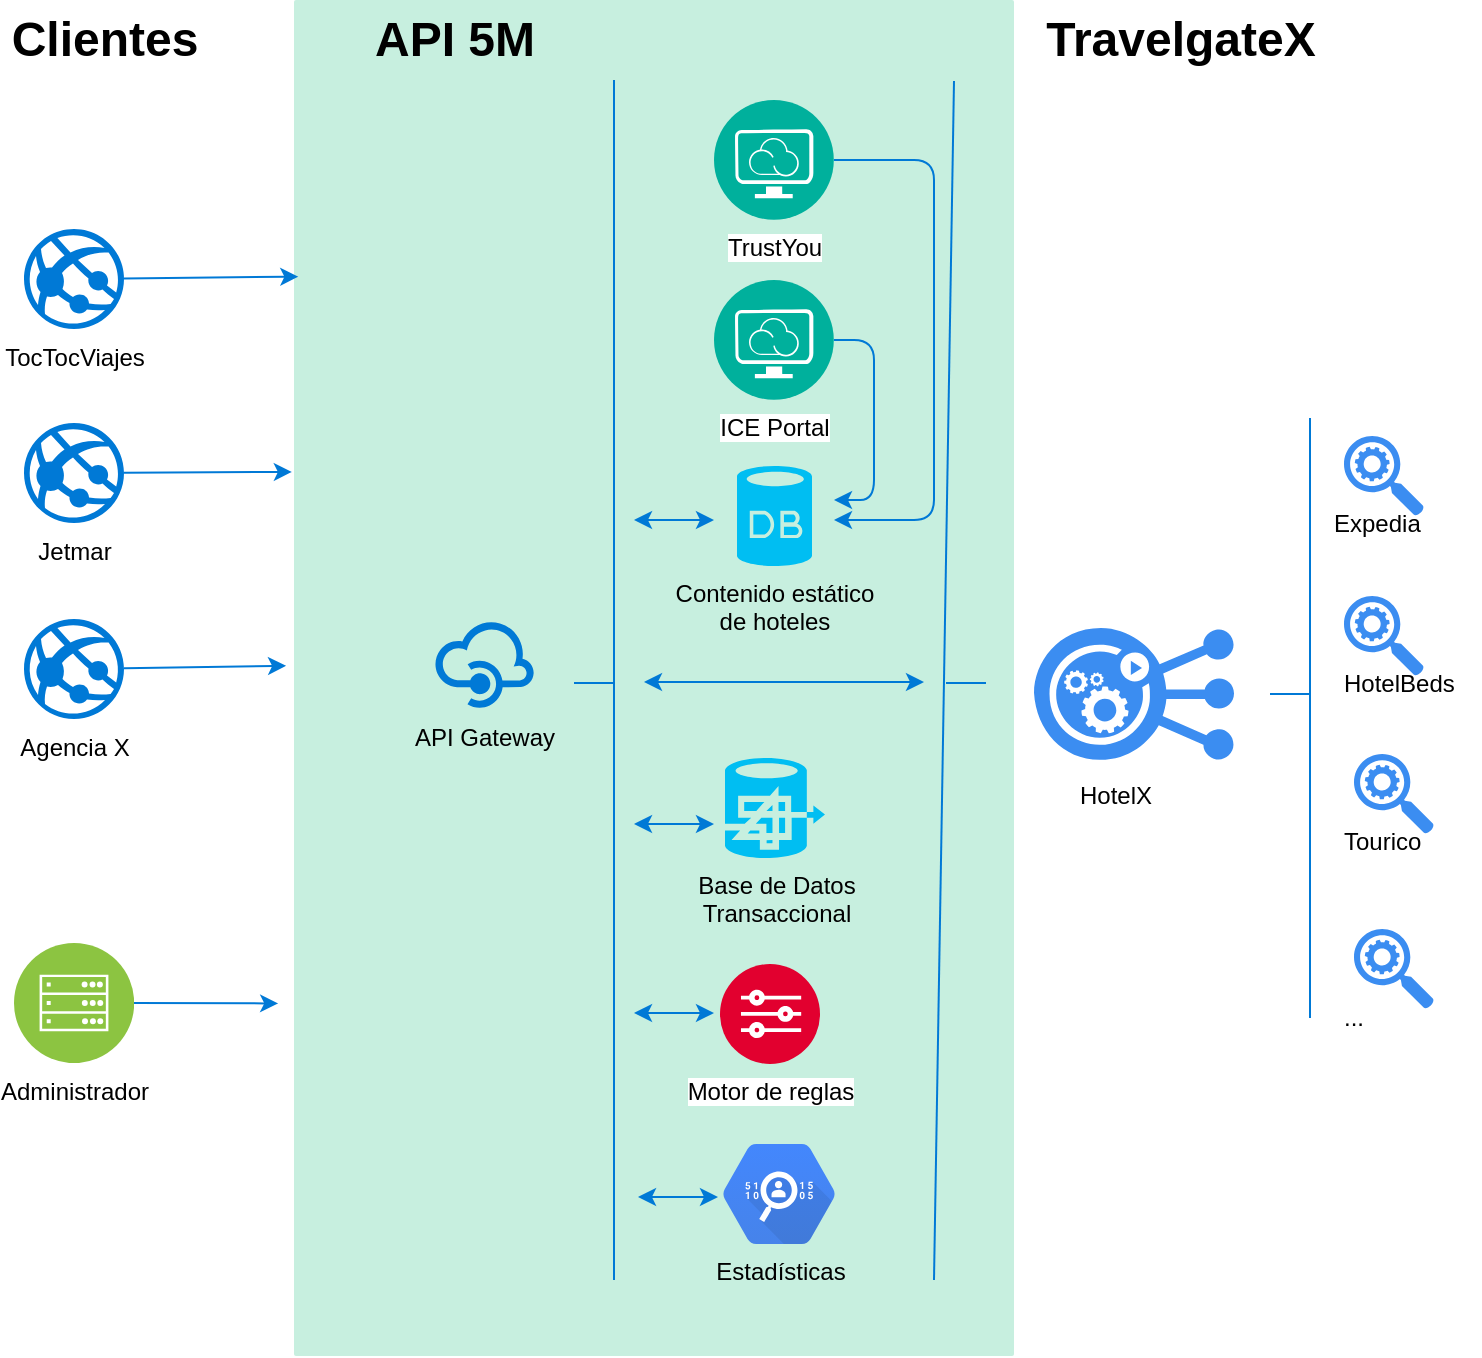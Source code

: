 <mxfile version="10.6.1" type="github"><diagram id="f106602c-feb2-e66a-4537-3a34d633f6aa" name="Page-1"><mxGraphModel dx="1634" dy="715" grid="1" gridSize="10" guides="1" tooltips="1" connect="1" arrows="1" fold="1" page="1" pageScale="1" pageWidth="1169" pageHeight="827" background="#ffffff" math="0" shadow="0"><root><mxCell id="0"/><mxCell id="1" parent="0"/><mxCell id="5MtIr2wGl5e16cq12a3O-454" value="" style="points=[[0,0,0],[0.25,0,0],[0.5,0,0],[0.75,0,0],[1,0,0],[1,0.25,0],[1,0.5,0],[1,0.75,0],[1,1,0],[0.75,1,0],[0.5,1,0],[0.25,1,0],[0,1,0],[0,0.75,0],[0,0.5,0],[0,0.25,0]];rounded=1;absoluteArcSize=1;arcSize=2;html=1;strokeColor=none;gradientColor=none;shadow=0;dashed=0;fontSize=12;fontColor=#9E9E9E;align=left;verticalAlign=top;spacing=10;spacingTop=-4;fillColor=#C7EFDF;" vertex="1" parent="1"><mxGeometry x="200" y="80" width="360" height="678" as="geometry"/></mxCell><mxCell id="5MtIr2wGl5e16cq12a3O-458" style="edgeStyle=none;orthogonalLoop=1;jettySize=auto;html=1;strokeColor=#0079D6;entryX=0.006;entryY=0.204;entryDx=0;entryDy=0;entryPerimeter=0;" edge="1" parent="1" source="5MtIr2wGl5e16cq12a3O-398" target="5MtIr2wGl5e16cq12a3O-454"><mxGeometry relative="1" as="geometry"><mxPoint x="190" y="219.5" as="targetPoint"/></mxGeometry></mxCell><mxCell id="5MtIr2wGl5e16cq12a3O-398" value="TocTocViajes&lt;br&gt;&lt;br&gt;" style="shadow=0;dashed=0;html=1;strokeColor=none;fillColor=#0079D6;labelPosition=center;verticalLabelPosition=bottom;verticalAlign=top;align=center;shape=mxgraph.azure.azure_website;" vertex="1" parent="1"><mxGeometry x="65" y="194.5" width="50" height="50" as="geometry"/></mxCell><mxCell id="5MtIr2wGl5e16cq12a3O-460" style="edgeStyle=none;orthogonalLoop=1;jettySize=auto;html=1;entryX=-0.011;entryY=0.491;entryDx=0;entryDy=0;entryPerimeter=0;strokeColor=#0079D6;" edge="1" parent="1" source="5MtIr2wGl5e16cq12a3O-399" target="5MtIr2wGl5e16cq12a3O-454"><mxGeometry relative="1" as="geometry"/></mxCell><mxCell id="5MtIr2wGl5e16cq12a3O-399" value="Agencia X&lt;br&gt;" style="shadow=0;dashed=0;html=1;strokeColor=none;fillColor=#0079D6;labelPosition=center;verticalLabelPosition=bottom;verticalAlign=top;align=center;shape=mxgraph.azure.azure_website;" vertex="1" parent="1"><mxGeometry x="65" y="389.5" width="50" height="50" as="geometry"/></mxCell><mxCell id="5MtIr2wGl5e16cq12a3O-461" style="edgeStyle=none;orthogonalLoop=1;jettySize=auto;html=1;entryX=-0.022;entryY=0.74;entryDx=0;entryDy=0;entryPerimeter=0;strokeColor=#0079D6;" edge="1" parent="1" source="5MtIr2wGl5e16cq12a3O-401" target="5MtIr2wGl5e16cq12a3O-454"><mxGeometry relative="1" as="geometry"/></mxCell><mxCell id="5MtIr2wGl5e16cq12a3O-401" value="Administrador&lt;br&gt;" style="aspect=fixed;perimeter=ellipsePerimeter;html=1;align=center;shadow=0;dashed=0;image;image=img/lib/ibm/infrastructure/mobile_backend.svg;" vertex="1" parent="1"><mxGeometry x="60" y="551.5" width="60" height="60" as="geometry"/></mxCell><mxCell id="5MtIr2wGl5e16cq12a3O-459" style="edgeStyle=none;orthogonalLoop=1;jettySize=auto;html=1;entryX=-0.003;entryY=0.348;entryDx=0;entryDy=0;entryPerimeter=0;strokeColor=#0079D6;" edge="1" parent="1" source="5MtIr2wGl5e16cq12a3O-402" target="5MtIr2wGl5e16cq12a3O-454"><mxGeometry relative="1" as="geometry"/></mxCell><mxCell id="5MtIr2wGl5e16cq12a3O-402" value="Jetmar&lt;br&gt;" style="shadow=0;dashed=0;html=1;strokeColor=none;fillColor=#0079D6;labelPosition=center;verticalLabelPosition=bottom;verticalAlign=top;align=center;shape=mxgraph.azure.azure_website;" vertex="1" parent="1"><mxGeometry x="65" y="291.5" width="50" height="50" as="geometry"/></mxCell><mxCell id="5MtIr2wGl5e16cq12a3O-405" value="API 5M" style="text;strokeColor=none;fillColor=none;html=1;fontSize=24;fontStyle=1;verticalAlign=middle;align=center;" vertex="1" parent="1"><mxGeometry x="230" y="80" width="100" height="40" as="geometry"/></mxCell><mxCell id="5MtIr2wGl5e16cq12a3O-430" style="edgeStyle=none;orthogonalLoop=1;jettySize=auto;html=1;strokeColor=#0079D6;border=5;" edge="1" parent="1" source="5MtIr2wGl5e16cq12a3O-415"><mxGeometry relative="1" as="geometry"><mxPoint x="470" y="340" as="targetPoint"/><Array as="points"><mxPoint x="520" y="160"/><mxPoint x="520" y="340"/></Array></mxGeometry></mxCell><mxCell id="5MtIr2wGl5e16cq12a3O-415" value="TrustYou" style="aspect=fixed;perimeter=ellipsePerimeter;html=1;align=center;shadow=0;dashed=0;image;image=img/lib/ibm/management/provider_cloud_portal_service.svg;" vertex="1" parent="1"><mxGeometry x="410" y="130" width="60" height="60" as="geometry"/></mxCell><mxCell id="5MtIr2wGl5e16cq12a3O-428" style="edgeStyle=orthogonalEdgeStyle;orthogonalLoop=1;jettySize=auto;html=1;strokeColor=#0079D6;" edge="1" parent="1" source="5MtIr2wGl5e16cq12a3O-408"><mxGeometry relative="1" as="geometry"><mxPoint x="470" y="330" as="targetPoint"/><Array as="points"><mxPoint x="490" y="250"/></Array></mxGeometry></mxCell><mxCell id="5MtIr2wGl5e16cq12a3O-416" value="Base de Datos&lt;br&gt;Transaccional" style="verticalLabelPosition=bottom;html=1;verticalAlign=top;align=center;strokeColor=none;fillColor=#00BEF2;shape=mxgraph.azure.hdinsight;" vertex="1" parent="1"><mxGeometry x="415.5" y="459" width="50" height="50" as="geometry"/></mxCell><mxCell id="5MtIr2wGl5e16cq12a3O-417" value="Contenido estático&lt;br&gt;de hoteles" style="verticalLabelPosition=bottom;html=1;verticalAlign=top;align=center;strokeColor=none;fillColor=#00BEF2;shape=mxgraph.azure.database;" vertex="1" parent="1"><mxGeometry x="421.5" y="313" width="37.5" height="50" as="geometry"/></mxCell><mxCell id="5MtIr2wGl5e16cq12a3O-418" value="Motor de reglas" style="aspect=fixed;perimeter=ellipsePerimeter;html=1;align=center;shadow=0;dashed=0;image;image=img/lib/ibm/vpc/SecurityGroupRules.svg;" vertex="1" parent="1"><mxGeometry x="413" y="562" width="50" height="50" as="geometry"/></mxCell><mxCell id="5MtIr2wGl5e16cq12a3O-420" value="Clientes" style="text;strokeColor=none;fillColor=none;html=1;fontSize=24;fontStyle=1;verticalAlign=middle;align=center;" vertex="1" parent="1"><mxGeometry x="55" y="80" width="100" height="40" as="geometry"/></mxCell><mxCell id="5MtIr2wGl5e16cq12a3O-422" value="Estadísticas" style="shape=mxgraph.gcp.identity_and_security.cloud_data_loss_prevention_api;html=1;fillColor=#4387FD;gradientColor=#4683EA;strokeColor=none;verticalLabelPosition=bottom;verticalAlign=top;align=center;" vertex="1" parent="1"><mxGeometry x="414.5" y="652" width="56" height="50" as="geometry"/></mxCell><mxCell id="5MtIr2wGl5e16cq12a3O-423" value="API Gateway" style="shadow=0;dashed=0;html=1;strokeColor=none;labelPosition=center;verticalLabelPosition=bottom;verticalAlign=top;align=center;shape=mxgraph.mscae.cloud.api_management;fillColor=#0079D6;" vertex="1" parent="1"><mxGeometry x="270" y="389.5" width="50" height="45" as="geometry"/></mxCell><mxCell id="5MtIr2wGl5e16cq12a3O-429" value="" style="endArrow=none;html=1;strokeColor=#0079D6;" edge="1" parent="1"><mxGeometry width="50" height="50" relative="1" as="geometry"><mxPoint x="360" y="720" as="sourcePoint"/><mxPoint x="360" y="120" as="targetPoint"/></mxGeometry></mxCell><mxCell id="5MtIr2wGl5e16cq12a3O-431" value="" style="endArrow=classic;startArrow=classic;html=1;strokeColor=#0079D6;" edge="1" parent="1"><mxGeometry width="50" height="50" relative="1" as="geometry"><mxPoint x="370" y="340" as="sourcePoint"/><mxPoint x="410" y="340" as="targetPoint"/></mxGeometry></mxCell><mxCell id="5MtIr2wGl5e16cq12a3O-432" value="" style="endArrow=none;html=1;strokeColor=#0079D6;" edge="1" parent="1"><mxGeometry width="50" height="50" relative="1" as="geometry"><mxPoint x="340" y="421.5" as="sourcePoint"/><mxPoint x="360" y="421.5" as="targetPoint"/></mxGeometry></mxCell><mxCell id="5MtIr2wGl5e16cq12a3O-433" value="" style="endArrow=classic;startArrow=classic;html=1;strokeColor=#0079D6;" edge="1" parent="1"><mxGeometry width="50" height="50" relative="1" as="geometry"><mxPoint x="370.0" y="492.0" as="sourcePoint"/><mxPoint x="410.0" y="492.0" as="targetPoint"/></mxGeometry></mxCell><mxCell id="5MtIr2wGl5e16cq12a3O-434" value="" style="endArrow=classic;startArrow=classic;html=1;strokeColor=#0079D6;" edge="1" parent="1"><mxGeometry width="50" height="50" relative="1" as="geometry"><mxPoint x="370.0" y="586.5" as="sourcePoint"/><mxPoint x="410.0" y="586.5" as="targetPoint"/></mxGeometry></mxCell><mxCell id="5MtIr2wGl5e16cq12a3O-435" value="" style="html=1;aspect=fixed;strokeColor=none;shadow=0;align=center;verticalAlign=top;fillColor=#3B8DF1;shape=mxgraph.gcp2.replication_controller_3" vertex="1" parent="1"><mxGeometry x="570" y="394" width="100" height="66" as="geometry"/></mxCell><mxCell id="5MtIr2wGl5e16cq12a3O-438" value="" style="endArrow=none;html=1;strokeColor=#0079D6;" edge="1" parent="1"><mxGeometry width="50" height="50" relative="1" as="geometry"><mxPoint x="520" y="720" as="sourcePoint"/><mxPoint x="530.0" y="120.5" as="targetPoint"/></mxGeometry></mxCell><mxCell id="5MtIr2wGl5e16cq12a3O-439" value="" style="endArrow=none;html=1;strokeColor=#0079D6;" edge="1" parent="1"><mxGeometry width="50" height="50" relative="1" as="geometry"><mxPoint x="526" y="421.5" as="sourcePoint"/><mxPoint x="546.0" y="421.5" as="targetPoint"/></mxGeometry></mxCell><mxCell id="5MtIr2wGl5e16cq12a3O-440" value="TravelgateX" style="text;strokeColor=none;fillColor=none;html=1;fontSize=24;fontStyle=1;verticalAlign=middle;align=center;" vertex="1" parent="1"><mxGeometry x="593" y="80" width="100" height="40" as="geometry"/></mxCell><mxCell id="5MtIr2wGl5e16cq12a3O-442" value="" style="html=1;aspect=fixed;strokeColor=none;shadow=0;align=center;verticalAlign=top;fillColor=#3B8DF1;shape=mxgraph.gcp2.search_api" vertex="1" parent="1"><mxGeometry x="725" y="298" width="40" height="40" as="geometry"/></mxCell><mxCell id="5MtIr2wGl5e16cq12a3O-444" value="Expedia" style="text;html=1;resizable=0;points=[];autosize=1;align=left;verticalAlign=top;spacingTop=-4;" vertex="1" parent="1"><mxGeometry x="718" y="332" width="60" height="20" as="geometry"/></mxCell><mxCell id="5MtIr2wGl5e16cq12a3O-445" value="" style="html=1;aspect=fixed;strokeColor=none;shadow=0;align=center;verticalAlign=top;fillColor=#3B8DF1;shape=mxgraph.gcp2.search_api" vertex="1" parent="1"><mxGeometry x="725" y="378" width="40" height="40" as="geometry"/></mxCell><mxCell id="5MtIr2wGl5e16cq12a3O-446" value="HotelBeds&lt;br&gt;" style="text;html=1;resizable=0;points=[];autosize=1;align=left;verticalAlign=top;spacingTop=-4;" vertex="1" parent="1"><mxGeometry x="723" y="412" width="70" height="20" as="geometry"/></mxCell><mxCell id="5MtIr2wGl5e16cq12a3O-447" value="" style="html=1;aspect=fixed;strokeColor=none;shadow=0;align=center;verticalAlign=top;fillColor=#3B8DF1;shape=mxgraph.gcp2.search_api" vertex="1" parent="1"><mxGeometry x="730" y="457" width="40" height="40" as="geometry"/></mxCell><mxCell id="5MtIr2wGl5e16cq12a3O-448" value="Tourico" style="text;html=1;resizable=0;points=[];autosize=1;align=left;verticalAlign=top;spacingTop=-4;" vertex="1" parent="1"><mxGeometry x="723" y="491" width="50" height="20" as="geometry"/></mxCell><mxCell id="5MtIr2wGl5e16cq12a3O-449" value="" style="html=1;aspect=fixed;strokeColor=none;shadow=0;align=center;verticalAlign=top;fillColor=#3B8DF1;shape=mxgraph.gcp2.search_api" vertex="1" parent="1"><mxGeometry x="730" y="544.5" width="40" height="40" as="geometry"/></mxCell><mxCell id="5MtIr2wGl5e16cq12a3O-450" value="..." style="text;html=1;resizable=0;points=[];autosize=1;align=left;verticalAlign=top;spacingTop=-4;" vertex="1" parent="1"><mxGeometry x="723" y="578.5" width="30" height="20" as="geometry"/></mxCell><mxCell id="5MtIr2wGl5e16cq12a3O-451" value="" style="endArrow=none;html=1;strokeColor=#0079D6;" edge="1" parent="1"><mxGeometry width="50" height="50" relative="1" as="geometry"><mxPoint x="708" y="589" as="sourcePoint"/><mxPoint x="708" y="289" as="targetPoint"/></mxGeometry></mxCell><mxCell id="5MtIr2wGl5e16cq12a3O-452" value="" style="endArrow=none;html=1;strokeColor=#0079D6;" edge="1" parent="1"><mxGeometry width="50" height="50" relative="1" as="geometry"><mxPoint x="688" y="427.0" as="sourcePoint"/><mxPoint x="708.0" y="427.0" as="targetPoint"/></mxGeometry></mxCell><mxCell id="5MtIr2wGl5e16cq12a3O-408" value="ICE Portal" style="aspect=fixed;perimeter=ellipsePerimeter;html=1;align=center;shadow=0;dashed=0;image;image=img/lib/ibm/management/provider_cloud_portal_service.svg;" vertex="1" parent="1"><mxGeometry x="410" y="220" width="60" height="60" as="geometry"/></mxCell><mxCell id="5MtIr2wGl5e16cq12a3O-455" value="" style="endArrow=classic;startArrow=classic;html=1;strokeColor=#0079D6;" edge="1" parent="1"><mxGeometry width="50" height="50" relative="1" as="geometry"><mxPoint x="372.0" y="678.5" as="sourcePoint"/><mxPoint x="412.0" y="678.5" as="targetPoint"/></mxGeometry></mxCell><mxCell id="5MtIr2wGl5e16cq12a3O-456" value="" style="endArrow=classic;startArrow=classic;html=1;strokeColor=#0079D6;" edge="1" parent="1"><mxGeometry width="50" height="50" relative="1" as="geometry"><mxPoint x="375.0" y="421.0" as="sourcePoint"/><mxPoint x="515" y="421" as="targetPoint"/></mxGeometry></mxCell><mxCell id="5MtIr2wGl5e16cq12a3O-457" value="HotelX" style="text;html=1;resizable=0;points=[];autosize=1;align=left;verticalAlign=top;spacingTop=-4;" vertex="1" parent="1"><mxGeometry x="591" y="468" width="50" height="20" as="geometry"/></mxCell></root></mxGraphModel></diagram><diagram id="v-fLZMCwjhwG-xtl41CM" name="Page-2"><mxGraphModel dx="1634" dy="715" grid="1" gridSize="10" guides="1" tooltips="1" connect="1" arrows="1" fold="1" page="1" pageScale="1" pageWidth="850" pageHeight="1100" math="0" shadow="0"><root><mxCell id="Nutzlpk5Q8eH3DolyXjN-0"/><mxCell id="Nutzlpk5Q8eH3DolyXjN-1" parent="Nutzlpk5Q8eH3DolyXjN-0"/><mxCell id="Nutzlpk5Q8eH3DolyXjN-2" value="" style="points=[[0,0,0],[0.25,0,0],[0.5,0,0],[0.75,0,0],[1,0,0],[1,0.25,0],[1,0.5,0],[1,0.75,0],[1,1,0],[0.75,1,0],[0.5,1,0],[0.25,1,0],[0,1,0],[0,0.75,0],[0,0.5,0],[0,0.25,0]];rounded=1;absoluteArcSize=1;arcSize=2;html=1;strokeColor=none;gradientColor=none;shadow=0;dashed=0;fontSize=12;fontColor=#9E9E9E;align=left;verticalAlign=top;spacing=10;spacingTop=-4;fillColor=#C7EFDF;" vertex="1" parent="Nutzlpk5Q8eH3DolyXjN-1"><mxGeometry x="200" y="80" width="360" height="678" as="geometry"/></mxCell><mxCell id="Nutzlpk5Q8eH3DolyXjN-3" style="edgeStyle=none;orthogonalLoop=1;jettySize=auto;html=1;strokeColor=#0079D6;entryX=0.006;entryY=0.204;entryDx=0;entryDy=0;entryPerimeter=0;" edge="1" parent="Nutzlpk5Q8eH3DolyXjN-1" source="Nutzlpk5Q8eH3DolyXjN-4" target="Nutzlpk5Q8eH3DolyXjN-2"><mxGeometry relative="1" as="geometry"><mxPoint x="190" y="219.5" as="targetPoint"/></mxGeometry></mxCell><mxCell id="Nutzlpk5Q8eH3DolyXjN-4" value="TocTocViajes&lt;br&gt;&lt;br&gt;" style="shadow=0;dashed=0;html=1;strokeColor=none;fillColor=#0079D6;labelPosition=center;verticalLabelPosition=bottom;verticalAlign=top;align=center;shape=mxgraph.azure.azure_website;" vertex="1" parent="Nutzlpk5Q8eH3DolyXjN-1"><mxGeometry x="65" y="194.5" width="50" height="50" as="geometry"/></mxCell><mxCell id="Nutzlpk5Q8eH3DolyXjN-5" style="edgeStyle=none;orthogonalLoop=1;jettySize=auto;html=1;entryX=-0.011;entryY=0.491;entryDx=0;entryDy=0;entryPerimeter=0;strokeColor=#0079D6;" edge="1" parent="Nutzlpk5Q8eH3DolyXjN-1" source="Nutzlpk5Q8eH3DolyXjN-6" target="Nutzlpk5Q8eH3DolyXjN-2"><mxGeometry relative="1" as="geometry"/></mxCell><mxCell id="Nutzlpk5Q8eH3DolyXjN-6" value="Agencia X&lt;br&gt;" style="shadow=0;dashed=0;html=1;strokeColor=none;fillColor=#0079D6;labelPosition=center;verticalLabelPosition=bottom;verticalAlign=top;align=center;shape=mxgraph.azure.azure_website;" vertex="1" parent="Nutzlpk5Q8eH3DolyXjN-1"><mxGeometry x="65" y="389.5" width="50" height="50" as="geometry"/></mxCell><mxCell id="Nutzlpk5Q8eH3DolyXjN-7" style="edgeStyle=none;orthogonalLoop=1;jettySize=auto;html=1;entryX=-0.022;entryY=0.74;entryDx=0;entryDy=0;entryPerimeter=0;strokeColor=#0079D6;" edge="1" parent="Nutzlpk5Q8eH3DolyXjN-1" source="Nutzlpk5Q8eH3DolyXjN-8" target="Nutzlpk5Q8eH3DolyXjN-2"><mxGeometry relative="1" as="geometry"/></mxCell><mxCell id="Nutzlpk5Q8eH3DolyXjN-8" value="Administrador&lt;br&gt;" style="aspect=fixed;perimeter=ellipsePerimeter;html=1;align=center;shadow=0;dashed=0;image;image=img/lib/ibm/infrastructure/mobile_backend.svg;" vertex="1" parent="Nutzlpk5Q8eH3DolyXjN-1"><mxGeometry x="60" y="551.5" width="60" height="60" as="geometry"/></mxCell><mxCell id="Nutzlpk5Q8eH3DolyXjN-9" style="edgeStyle=none;orthogonalLoop=1;jettySize=auto;html=1;entryX=-0.003;entryY=0.348;entryDx=0;entryDy=0;entryPerimeter=0;strokeColor=#0079D6;" edge="1" parent="Nutzlpk5Q8eH3DolyXjN-1" source="Nutzlpk5Q8eH3DolyXjN-10" target="Nutzlpk5Q8eH3DolyXjN-2"><mxGeometry relative="1" as="geometry"/></mxCell><mxCell id="Nutzlpk5Q8eH3DolyXjN-10" value="Jetmar&lt;br&gt;" style="shadow=0;dashed=0;html=1;strokeColor=none;fillColor=#0079D6;labelPosition=center;verticalLabelPosition=bottom;verticalAlign=top;align=center;shape=mxgraph.azure.azure_website;" vertex="1" parent="Nutzlpk5Q8eH3DolyXjN-1"><mxGeometry x="65" y="291.5" width="50" height="50" as="geometry"/></mxCell><mxCell id="Nutzlpk5Q8eH3DolyXjN-11" value="API 5M" style="text;strokeColor=none;fillColor=none;html=1;fontSize=24;fontStyle=1;verticalAlign=middle;align=center;" vertex="1" parent="Nutzlpk5Q8eH3DolyXjN-1"><mxGeometry x="230" y="80" width="100" height="40" as="geometry"/></mxCell><mxCell id="Nutzlpk5Q8eH3DolyXjN-12" style="edgeStyle=none;orthogonalLoop=1;jettySize=auto;html=1;strokeColor=#0079D6;border=5;" edge="1" parent="Nutzlpk5Q8eH3DolyXjN-1" source="Nutzlpk5Q8eH3DolyXjN-13"><mxGeometry relative="1" as="geometry"><mxPoint x="470" y="340" as="targetPoint"/><Array as="points"><mxPoint x="520" y="160"/><mxPoint x="520" y="340"/></Array></mxGeometry></mxCell><mxCell id="Nutzlpk5Q8eH3DolyXjN-13" value="TrustYou" style="aspect=fixed;perimeter=ellipsePerimeter;html=1;align=center;shadow=0;dashed=0;image;image=img/lib/ibm/management/provider_cloud_portal_service.svg;" vertex="1" parent="Nutzlpk5Q8eH3DolyXjN-1"><mxGeometry x="410" y="130" width="60" height="60" as="geometry"/></mxCell><mxCell id="Nutzlpk5Q8eH3DolyXjN-14" style="edgeStyle=orthogonalEdgeStyle;orthogonalLoop=1;jettySize=auto;html=1;strokeColor=#0079D6;" edge="1" parent="Nutzlpk5Q8eH3DolyXjN-1" source="Nutzlpk5Q8eH3DolyXjN-40"><mxGeometry relative="1" as="geometry"><mxPoint x="470" y="330" as="targetPoint"/><Array as="points"><mxPoint x="490" y="250"/></Array></mxGeometry></mxCell><mxCell id="Nutzlpk5Q8eH3DolyXjN-15" value="Base de Datos&lt;br&gt;Transaccional" style="verticalLabelPosition=bottom;html=1;verticalAlign=top;align=center;strokeColor=none;fillColor=#00BEF2;shape=mxgraph.azure.hdinsight;" vertex="1" parent="Nutzlpk5Q8eH3DolyXjN-1"><mxGeometry x="415.5" y="459" width="50" height="50" as="geometry"/></mxCell><mxCell id="Nutzlpk5Q8eH3DolyXjN-16" value="Contenido estático&lt;br&gt;de hoteles" style="verticalLabelPosition=bottom;html=1;verticalAlign=top;align=center;strokeColor=none;fillColor=#00BEF2;shape=mxgraph.azure.database;" vertex="1" parent="Nutzlpk5Q8eH3DolyXjN-1"><mxGeometry x="421.5" y="313" width="37.5" height="50" as="geometry"/></mxCell><mxCell id="Nutzlpk5Q8eH3DolyXjN-17" value="Motor de reglas" style="aspect=fixed;perimeter=ellipsePerimeter;html=1;align=center;shadow=0;dashed=0;image;image=img/lib/ibm/vpc/SecurityGroupRules.svg;" vertex="1" parent="Nutzlpk5Q8eH3DolyXjN-1"><mxGeometry x="413" y="562" width="50" height="50" as="geometry"/></mxCell><mxCell id="Nutzlpk5Q8eH3DolyXjN-18" value="Clientes" style="text;strokeColor=none;fillColor=none;html=1;fontSize=24;fontStyle=1;verticalAlign=middle;align=center;" vertex="1" parent="Nutzlpk5Q8eH3DolyXjN-1"><mxGeometry x="55" y="80" width="100" height="40" as="geometry"/></mxCell><mxCell id="Nutzlpk5Q8eH3DolyXjN-19" value="Estadísticas" style="shape=mxgraph.gcp.identity_and_security.cloud_data_loss_prevention_api;html=1;fillColor=#4387FD;gradientColor=#4683EA;strokeColor=none;verticalLabelPosition=bottom;verticalAlign=top;align=center;" vertex="1" parent="Nutzlpk5Q8eH3DolyXjN-1"><mxGeometry x="414.5" y="652" width="56" height="50" as="geometry"/></mxCell><mxCell id="Nutzlpk5Q8eH3DolyXjN-20" value="API Gateway" style="shadow=0;dashed=0;html=1;strokeColor=none;labelPosition=center;verticalLabelPosition=bottom;verticalAlign=top;align=center;shape=mxgraph.mscae.cloud.api_management;fillColor=#0079D6;" vertex="1" parent="Nutzlpk5Q8eH3DolyXjN-1"><mxGeometry x="270" y="389.5" width="50" height="45" as="geometry"/></mxCell><mxCell id="Nutzlpk5Q8eH3DolyXjN-21" value="" style="endArrow=none;html=1;strokeColor=#0079D6;" edge="1" parent="Nutzlpk5Q8eH3DolyXjN-1"><mxGeometry width="50" height="50" relative="1" as="geometry"><mxPoint x="360" y="720" as="sourcePoint"/><mxPoint x="360" y="120" as="targetPoint"/></mxGeometry></mxCell><mxCell id="Nutzlpk5Q8eH3DolyXjN-22" value="" style="endArrow=classic;startArrow=classic;html=1;strokeColor=#0079D6;" edge="1" parent="Nutzlpk5Q8eH3DolyXjN-1"><mxGeometry width="50" height="50" relative="1" as="geometry"><mxPoint x="370" y="340" as="sourcePoint"/><mxPoint x="410" y="340" as="targetPoint"/></mxGeometry></mxCell><mxCell id="Nutzlpk5Q8eH3DolyXjN-23" value="" style="endArrow=none;html=1;strokeColor=#0079D6;" edge="1" parent="Nutzlpk5Q8eH3DolyXjN-1"><mxGeometry width="50" height="50" relative="1" as="geometry"><mxPoint x="340" y="421.5" as="sourcePoint"/><mxPoint x="360" y="421.5" as="targetPoint"/></mxGeometry></mxCell><mxCell id="Nutzlpk5Q8eH3DolyXjN-24" value="" style="endArrow=classic;startArrow=classic;html=1;strokeColor=#0079D6;" edge="1" parent="Nutzlpk5Q8eH3DolyXjN-1"><mxGeometry width="50" height="50" relative="1" as="geometry"><mxPoint x="370.0" y="492" as="sourcePoint"/><mxPoint x="410.0" y="492" as="targetPoint"/></mxGeometry></mxCell><mxCell id="Nutzlpk5Q8eH3DolyXjN-25" value="" style="endArrow=classic;startArrow=classic;html=1;strokeColor=#0079D6;" edge="1" parent="Nutzlpk5Q8eH3DolyXjN-1"><mxGeometry width="50" height="50" relative="1" as="geometry"><mxPoint x="370.0" y="586.5" as="sourcePoint"/><mxPoint x="410.0" y="586.5" as="targetPoint"/></mxGeometry></mxCell><mxCell id="Nutzlpk5Q8eH3DolyXjN-27" value="" style="endArrow=none;html=1;strokeColor=#0079D6;" edge="1" parent="Nutzlpk5Q8eH3DolyXjN-1"><mxGeometry width="50" height="50" relative="1" as="geometry"><mxPoint x="520" y="720" as="sourcePoint"/><mxPoint x="530" y="120.5" as="targetPoint"/></mxGeometry></mxCell><mxCell id="Nutzlpk5Q8eH3DolyXjN-28" value="" style="endArrow=none;html=1;strokeColor=#0079D6;" edge="1" parent="Nutzlpk5Q8eH3DolyXjN-1"><mxGeometry width="50" height="50" relative="1" as="geometry"><mxPoint x="526" y="421.5" as="sourcePoint"/><mxPoint x="546" y="421.5" as="targetPoint"/></mxGeometry></mxCell><mxCell id="Nutzlpk5Q8eH3DolyXjN-29" value="Cangooroo" style="text;strokeColor=none;fillColor=none;html=1;fontSize=24;fontStyle=1;verticalAlign=middle;align=center;" vertex="1" parent="Nutzlpk5Q8eH3DolyXjN-1"><mxGeometry x="593" y="80" width="100" height="40" as="geometry"/></mxCell><mxCell id="Nutzlpk5Q8eH3DolyXjN-30" value="" style="html=1;aspect=fixed;strokeColor=none;shadow=0;align=center;verticalAlign=top;fillColor=#3B8DF1;shape=mxgraph.gcp2.search_api" vertex="1" parent="Nutzlpk5Q8eH3DolyXjN-1"><mxGeometry x="622.5" y="351.5" width="88" height="88" as="geometry"/></mxCell><mxCell id="Nutzlpk5Q8eH3DolyXjN-31" value="Cangooroo API" style="text;html=1;resizable=0;points=[];autosize=1;align=left;verticalAlign=top;spacingTop=-4;" vertex="1" parent="Nutzlpk5Q8eH3DolyXjN-1"><mxGeometry x="597.5" y="424.5" width="100" height="20" as="geometry"/></mxCell><mxCell id="Nutzlpk5Q8eH3DolyXjN-40" value="ICE Portal" style="aspect=fixed;perimeter=ellipsePerimeter;html=1;align=center;shadow=0;dashed=0;image;image=img/lib/ibm/management/provider_cloud_portal_service.svg;" vertex="1" parent="Nutzlpk5Q8eH3DolyXjN-1"><mxGeometry x="410" y="220" width="60" height="60" as="geometry"/></mxCell><mxCell id="Nutzlpk5Q8eH3DolyXjN-41" value="" style="endArrow=classic;startArrow=classic;html=1;strokeColor=#0079D6;" edge="1" parent="Nutzlpk5Q8eH3DolyXjN-1"><mxGeometry width="50" height="50" relative="1" as="geometry"><mxPoint x="372.0" y="678.5" as="sourcePoint"/><mxPoint x="412.0" y="678.5" as="targetPoint"/></mxGeometry></mxCell><mxCell id="Nutzlpk5Q8eH3DolyXjN-42" value="" style="endArrow=classic;startArrow=classic;html=1;strokeColor=#0079D6;" edge="1" parent="Nutzlpk5Q8eH3DolyXjN-1"><mxGeometry width="50" height="50" relative="1" as="geometry"><mxPoint x="375.0" y="421" as="sourcePoint"/><mxPoint x="515" y="421" as="targetPoint"/></mxGeometry></mxCell></root></mxGraphModel></diagram></mxfile>